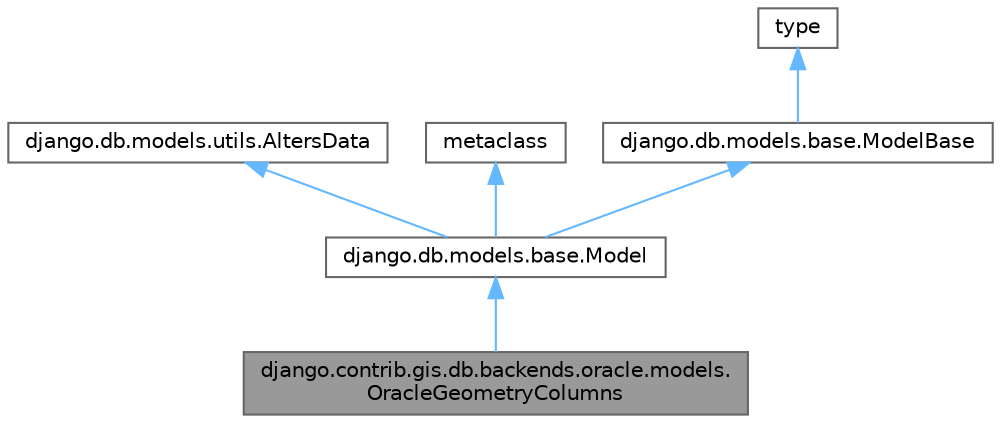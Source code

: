 digraph "django.contrib.gis.db.backends.oracle.models.OracleGeometryColumns"
{
 // LATEX_PDF_SIZE
  bgcolor="transparent";
  edge [fontname=Helvetica,fontsize=10,labelfontname=Helvetica,labelfontsize=10];
  node [fontname=Helvetica,fontsize=10,shape=box,height=0.2,width=0.4];
  Node1 [id="Node000001",label="django.contrib.gis.db.backends.oracle.models.\lOracleGeometryColumns",height=0.2,width=0.4,color="gray40", fillcolor="grey60", style="filled", fontcolor="black",tooltip=" "];
  Node2 -> Node1 [id="edge1_Node000001_Node000002",dir="back",color="steelblue1",style="solid",tooltip=" "];
  Node2 [id="Node000002",label="django.db.models.base.Model",height=0.2,width=0.4,color="gray40", fillcolor="white", style="filled",URL="$classdjango_1_1db_1_1models_1_1base_1_1_model.html",tooltip=" "];
  Node3 -> Node2 [id="edge2_Node000002_Node000003",dir="back",color="steelblue1",style="solid",tooltip=" "];
  Node3 [id="Node000003",label="django.db.models.utils.AltersData",height=0.2,width=0.4,color="gray40", fillcolor="white", style="filled",URL="$classdjango_1_1db_1_1models_1_1utils_1_1_alters_data.html",tooltip=" "];
  Node4 -> Node2 [id="edge3_Node000002_Node000004",dir="back",color="steelblue1",style="solid",tooltip=" "];
  Node4 [id="Node000004",label="metaclass",height=0.2,width=0.4,color="gray40", fillcolor="white", style="filled",tooltip=" "];
  Node5 -> Node2 [id="edge4_Node000002_Node000005",dir="back",color="steelblue1",style="solid",tooltip=" "];
  Node5 [id="Node000005",label="django.db.models.base.ModelBase",height=0.2,width=0.4,color="gray40", fillcolor="white", style="filled",URL="$classdjango_1_1db_1_1models_1_1base_1_1_model_base.html",tooltip=" "];
  Node6 -> Node5 [id="edge5_Node000005_Node000006",dir="back",color="steelblue1",style="solid",tooltip=" "];
  Node6 [id="Node000006",label="type",height=0.2,width=0.4,color="gray40", fillcolor="white", style="filled",tooltip=" "];
}
